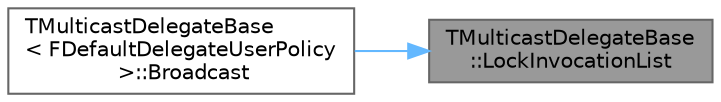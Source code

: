 digraph "TMulticastDelegateBase::LockInvocationList"
{
 // INTERACTIVE_SVG=YES
 // LATEX_PDF_SIZE
  bgcolor="transparent";
  edge [fontname=Helvetica,fontsize=10,labelfontname=Helvetica,labelfontsize=10];
  node [fontname=Helvetica,fontsize=10,shape=box,height=0.2,width=0.4];
  rankdir="RL";
  Node1 [id="Node000001",label="TMulticastDelegateBase\l::LockInvocationList",height=0.2,width=0.4,color="gray40", fillcolor="grey60", style="filled", fontcolor="black",tooltip="Increments the lock counter for the invocation list."];
  Node1 -> Node2 [id="edge1_Node000001_Node000002",dir="back",color="steelblue1",style="solid",tooltip=" "];
  Node2 [id="Node000002",label="TMulticastDelegateBase\l\< FDefaultDelegateUserPolicy\l \>::Broadcast",height=0.2,width=0.4,color="grey40", fillcolor="white", style="filled",URL="$d6/db1/classTMulticastDelegateBase.html#ad24ca0d6ede0e6283273e082b5a0c7a6",tooltip=" "];
}
